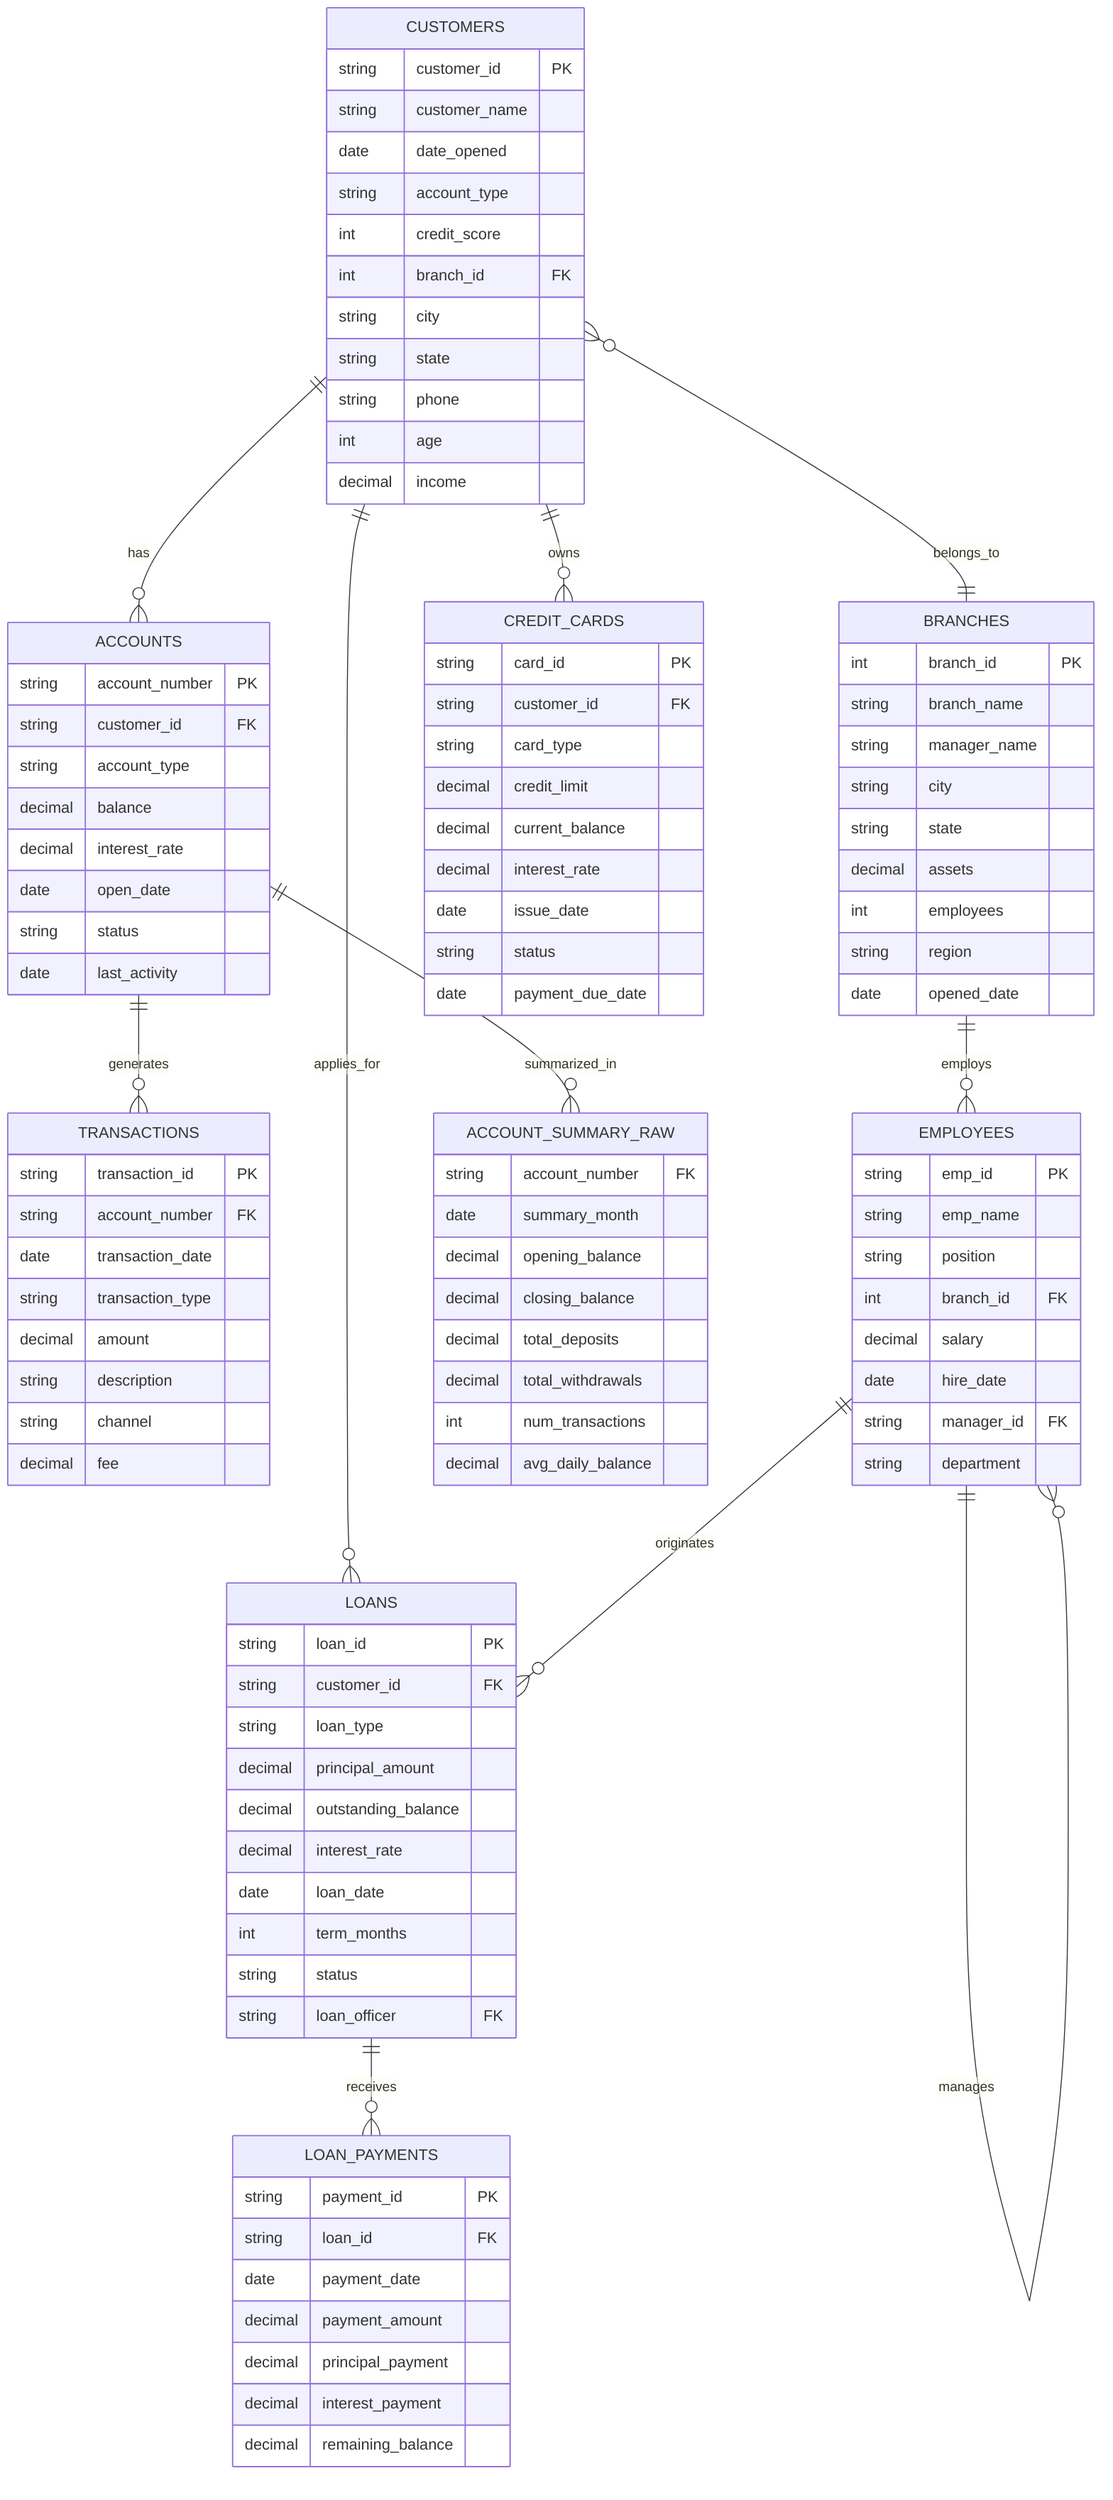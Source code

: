 erDiagram
    CUSTOMERS {
        string customer_id PK
        string customer_name
        date date_opened
        string account_type
        int credit_score
        int branch_id FK
        string city
        string state
        string phone
        int age
        decimal income
    }
    
    BRANCHES {
        int branch_id PK
        string branch_name
        string manager_name
        string city
        string state
        decimal assets
        int employees
        string region
        date opened_date
    }
    
    ACCOUNTS {
        string account_number PK
        string customer_id FK
        string account_type
        decimal balance
        decimal interest_rate
        date open_date
        string status
        date last_activity
    }
    
    TRANSACTIONS {
        string transaction_id PK
        string account_number FK
        date transaction_date
        string transaction_type
        decimal amount
        string description
        string channel
        decimal fee
    }
    
    LOANS {
        string loan_id PK
        string customer_id FK
        string loan_type
        decimal principal_amount
        decimal outstanding_balance
        decimal interest_rate
        date loan_date
        int term_months
        string status
        string loan_officer FK
    }
    
    LOAN_PAYMENTS {
        string payment_id PK
        string loan_id FK
        date payment_date
        decimal payment_amount
        decimal principal_payment
        decimal interest_payment
        decimal remaining_balance
    }
    
    CREDIT_CARDS {
        string card_id PK
        string customer_id FK
        string card_type
        decimal credit_limit
        decimal current_balance
        decimal interest_rate
        date issue_date
        string status
        date payment_due_date
    }
    
    EMPLOYEES {
        string emp_id PK
        string emp_name
        string position
        int branch_id FK
        decimal salary
        date hire_date
        string manager_id FK
        string department
    }
    
    ACCOUNT_SUMMARY_RAW {
        string account_number FK
        date summary_month
        decimal opening_balance
        decimal closing_balance
        decimal total_deposits
        decimal total_withdrawals
        int num_transactions
        decimal avg_daily_balance
    }

    %% Relationships
    CUSTOMERS ||--o{ ACCOUNTS : "has"
    CUSTOMERS ||--o{ LOANS : "applies_for"
    CUSTOMERS ||--o{ CREDIT_CARDS : "owns"
    CUSTOMERS }o--|| BRANCHES : "belongs_to"
    
    ACCOUNTS ||--o{ TRANSACTIONS : "generates"
    ACCOUNTS ||--o{ ACCOUNT_SUMMARY_RAW : "summarized_in"
    
    LOANS ||--o{ LOAN_PAYMENTS : "receives"
    
    BRANCHES ||--o{ EMPLOYEES : "employs"
    EMPLOYEES ||--o{ EMPLOYEES : "manages"
    EMPLOYEES ||--o{ LOANS : "originates"
    
    %% Additional relationship notes
    %% Customer-Branch: Many customers belong to one branch
    %% Customer-Account: One customer can have many accounts
    %% Account-Transaction: One account can have many transactions
    %% Customer-Loan: One customer can have many loans
    %% Loan-Payment: One loan can have many payments
    %% Customer-Credit Card: One customer can have many credit cards
    %% Branch-Employee: One branch can have many employees
    %% Employee-Employee: Manager relationship (self-referencing)
    %% Employee-Loan: One loan officer can originate many loans